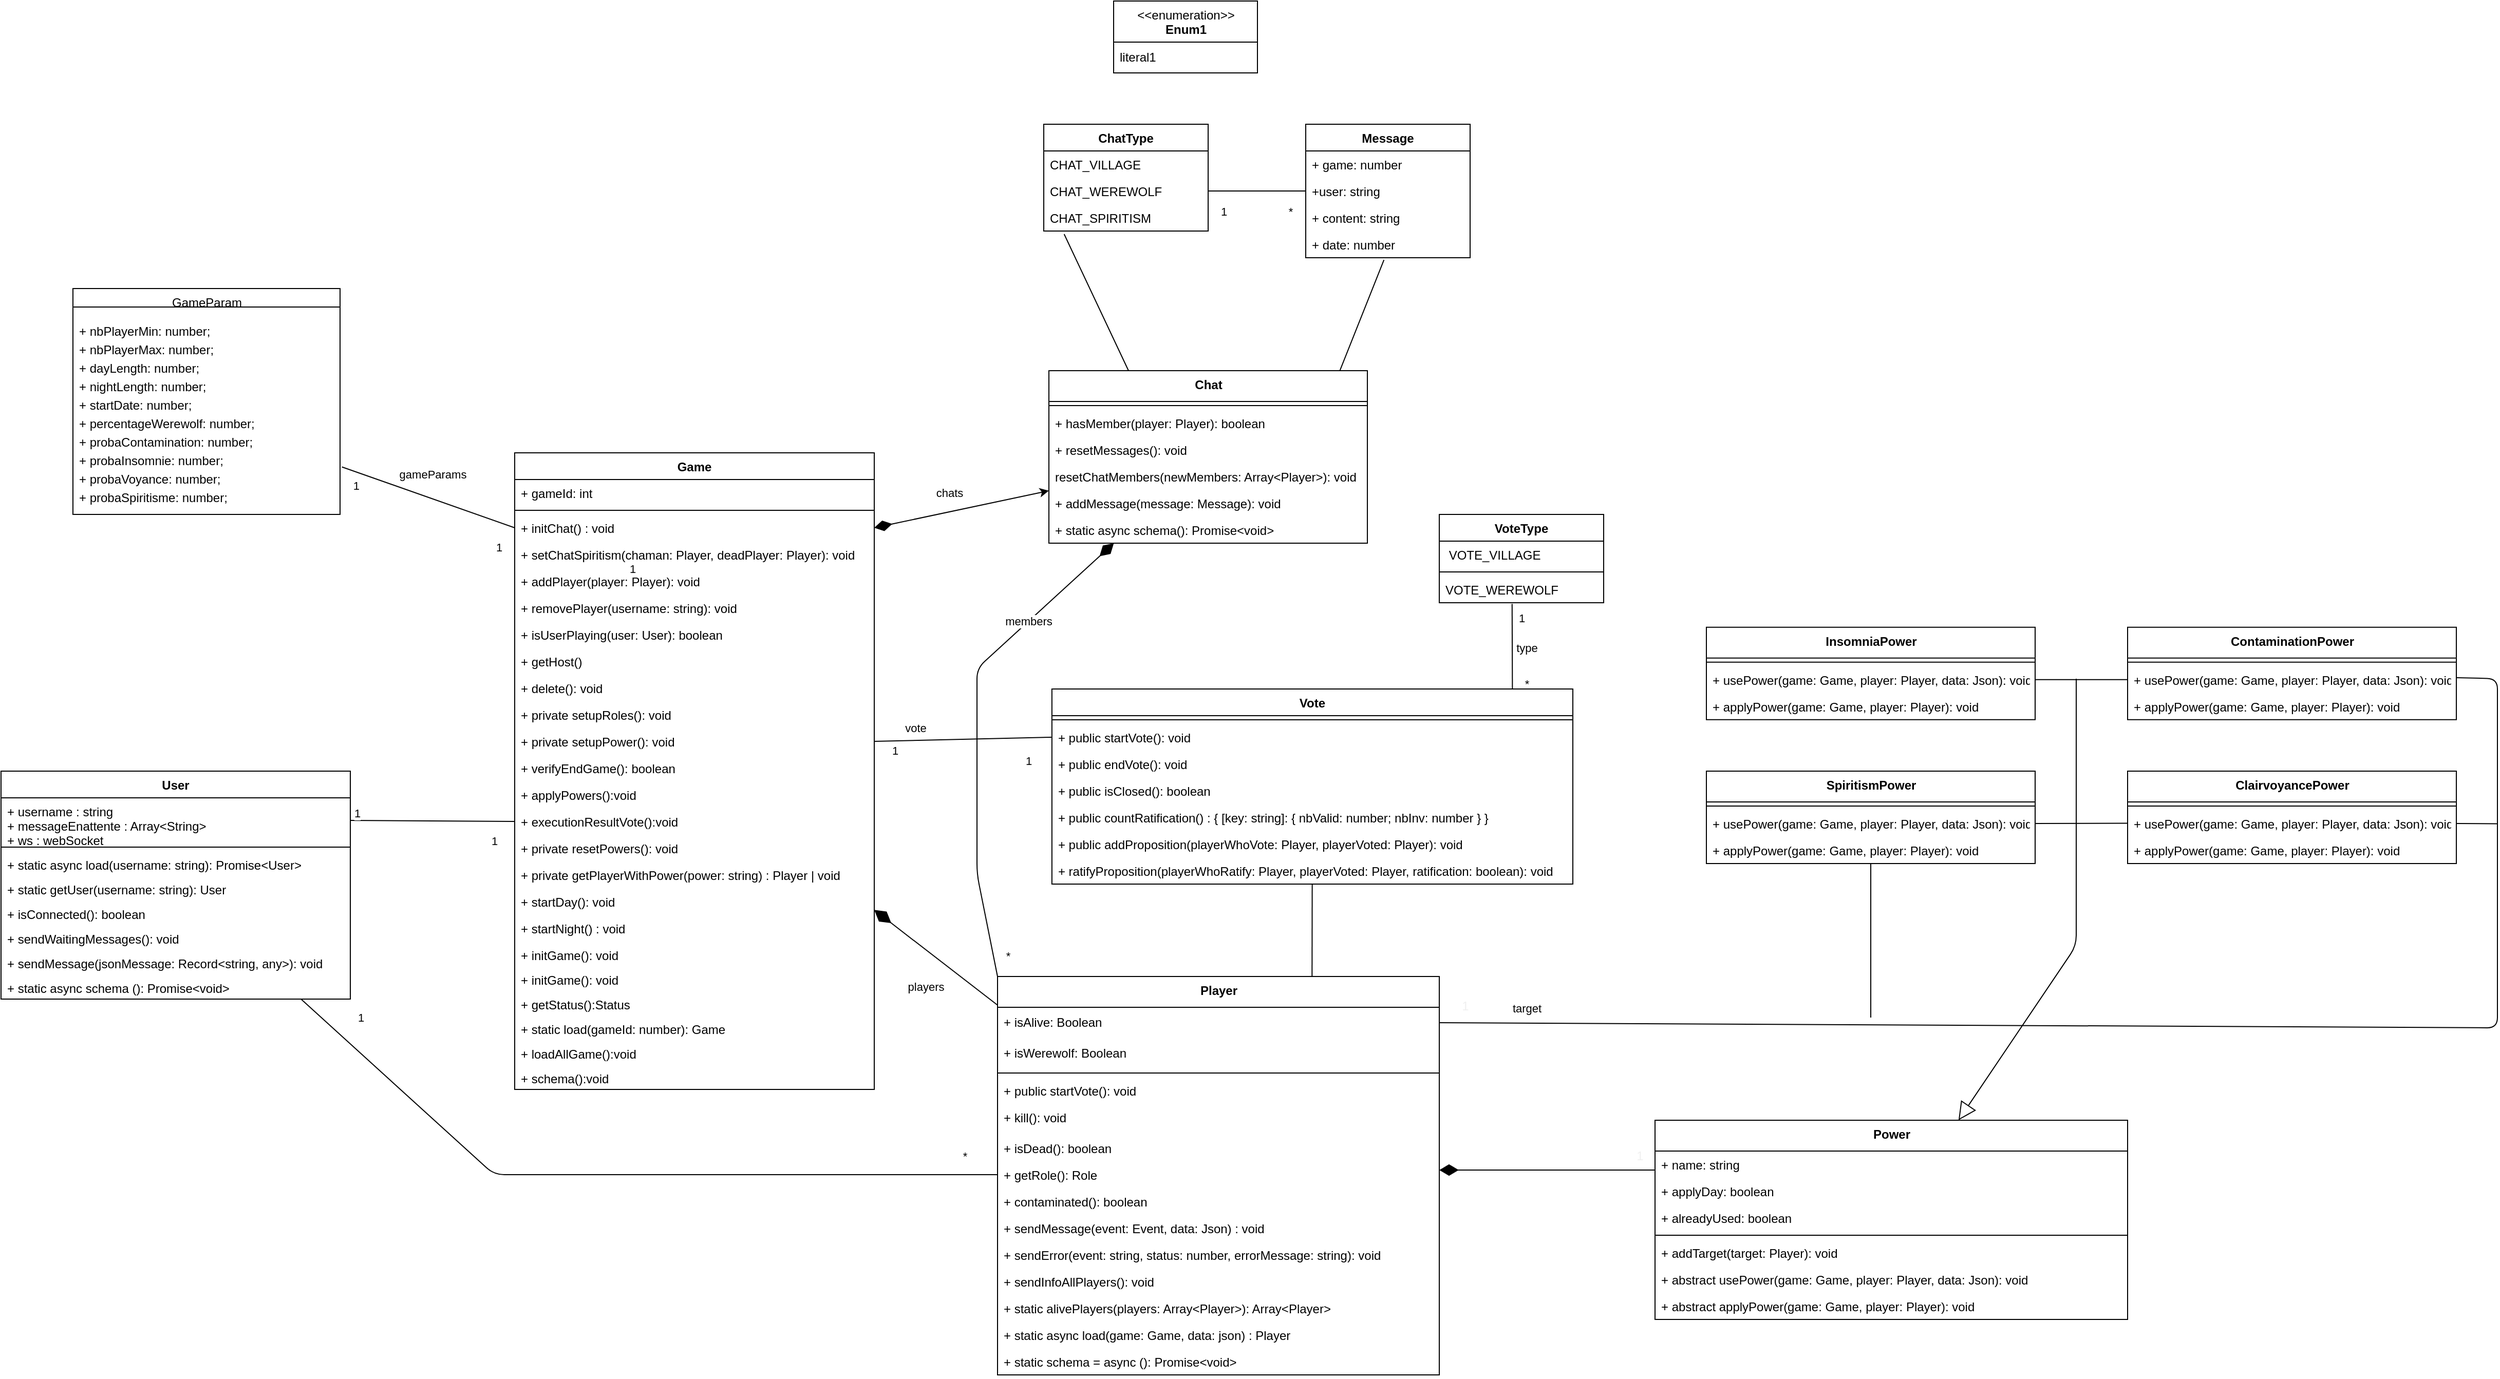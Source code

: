 <mxfile>
    <diagram id="72Uv0BMuDIGKp2RJv5wu" name="Page-1">
        <mxGraphModel dx="1906" dy="2828" grid="1" gridSize="10" guides="1" tooltips="1" connect="1" arrows="1" fold="1" page="1" pageScale="1" pageWidth="827" pageHeight="1169" math="0" shadow="0">
            <root>
                <mxCell id="0"/>
                <mxCell id="1" parent="0"/>
                <mxCell id="13" value="Game" style="swimlane;fontStyle=1;align=center;verticalAlign=top;childLayout=stackLayout;horizontal=1;startSize=26;horizontalStack=0;resizeParent=1;resizeParentMax=0;resizeLast=0;collapsible=1;marginBottom=0;" parent="1" vertex="1">
                    <mxGeometry x="-310" y="-930" width="350" height="620" as="geometry"/>
                </mxCell>
                <mxCell id="14" value="+ gameId: int" style="text;strokeColor=none;fillColor=none;align=left;verticalAlign=top;spacingLeft=4;spacingRight=4;overflow=hidden;rotatable=0;points=[[0,0.5],[1,0.5]];portConstraint=eastwest;" parent="13" vertex="1">
                    <mxGeometry y="26" width="350" height="26" as="geometry"/>
                </mxCell>
                <mxCell id="24" value="" style="line;strokeWidth=1;fillColor=none;align=left;verticalAlign=middle;spacingTop=-1;spacingLeft=3;spacingRight=3;rotatable=0;labelPosition=right;points=[];portConstraint=eastwest;strokeColor=inherit;" parent="13" vertex="1">
                    <mxGeometry y="52" width="350" height="8" as="geometry"/>
                </mxCell>
                <mxCell id="176" value="+ initChat() : void " style="text;strokeColor=none;fillColor=none;align=left;verticalAlign=top;spacingLeft=4;spacingRight=4;overflow=hidden;rotatable=0;points=[[0,0.5],[1,0.5]];portConstraint=eastwest;" parent="13" vertex="1">
                    <mxGeometry y="60" width="350" height="26" as="geometry"/>
                </mxCell>
                <mxCell id="179" value="+ setChatSpiritism(chaman: Player, deadPlayer: Player): void" style="text;strokeColor=none;fillColor=none;align=left;verticalAlign=top;spacingLeft=4;spacingRight=4;overflow=hidden;rotatable=0;points=[[0,0.5],[1,0.5]];portConstraint=eastwest;" parent="13" vertex="1">
                    <mxGeometry y="86" width="350" height="26" as="geometry"/>
                </mxCell>
                <mxCell id="188" value="+ addPlayer(player: Player): void" style="text;strokeColor=none;fillColor=none;align=left;verticalAlign=top;spacingLeft=4;spacingRight=4;overflow=hidden;rotatable=0;points=[[0,0.5],[1,0.5]];portConstraint=eastwest;" parent="13" vertex="1">
                    <mxGeometry y="112" width="350" height="26" as="geometry"/>
                </mxCell>
                <mxCell id="178" value="+ removePlayer(username: string): void" style="text;strokeColor=none;fillColor=none;align=left;verticalAlign=top;spacingLeft=4;spacingRight=4;overflow=hidden;rotatable=0;points=[[0,0.5],[1,0.5]];portConstraint=eastwest;" parent="13" vertex="1">
                    <mxGeometry y="138" width="350" height="26" as="geometry"/>
                </mxCell>
                <mxCell id="180" value="+ isUserPlaying(user: User): boolean" style="text;strokeColor=none;fillColor=none;align=left;verticalAlign=top;spacingLeft=4;spacingRight=4;overflow=hidden;rotatable=0;points=[[0,0.5],[1,0.5]];portConstraint=eastwest;" parent="13" vertex="1">
                    <mxGeometry y="164" width="350" height="26" as="geometry"/>
                </mxCell>
                <mxCell id="187" value="+ getHost()" style="text;strokeColor=none;fillColor=none;align=left;verticalAlign=top;spacingLeft=4;spacingRight=4;overflow=hidden;rotatable=0;points=[[0,0.5],[1,0.5]];portConstraint=eastwest;" parent="13" vertex="1">
                    <mxGeometry y="190" width="350" height="26" as="geometry"/>
                </mxCell>
                <mxCell id="185" value="+ delete(): void" style="text;strokeColor=none;fillColor=none;align=left;verticalAlign=top;spacingLeft=4;spacingRight=4;overflow=hidden;rotatable=0;points=[[0,0.5],[1,0.5]];portConstraint=eastwest;" parent="13" vertex="1">
                    <mxGeometry y="216" width="350" height="26" as="geometry"/>
                </mxCell>
                <mxCell id="189" value="+ private setupRoles(): void&#10;&#10;" style="text;strokeColor=none;fillColor=none;align=left;verticalAlign=top;spacingLeft=4;spacingRight=4;overflow=hidden;rotatable=0;points=[[0,0.5],[1,0.5]];portConstraint=eastwest;" parent="13" vertex="1">
                    <mxGeometry y="242" width="350" height="26" as="geometry"/>
                </mxCell>
                <mxCell id="191" value="+ private setupPower(): void " style="text;strokeColor=none;fillColor=none;align=left;verticalAlign=top;spacingLeft=4;spacingRight=4;overflow=hidden;rotatable=0;points=[[0,0.5],[1,0.5]];portConstraint=eastwest;" parent="13" vertex="1">
                    <mxGeometry y="268" width="350" height="26" as="geometry"/>
                </mxCell>
                <mxCell id="190" value="+ verifyEndGame(): boolean" style="text;strokeColor=none;fillColor=none;align=left;verticalAlign=top;spacingLeft=4;spacingRight=4;overflow=hidden;rotatable=0;points=[[0,0.5],[1,0.5]];portConstraint=eastwest;" parent="13" vertex="1">
                    <mxGeometry y="294" width="350" height="26" as="geometry"/>
                </mxCell>
                <mxCell id="193" value="+ applyPowers():void" style="text;strokeColor=none;fillColor=none;align=left;verticalAlign=top;spacingLeft=4;spacingRight=4;overflow=hidden;rotatable=0;points=[[0,0.5],[1,0.5]];portConstraint=eastwest;" parent="13" vertex="1">
                    <mxGeometry y="320" width="350" height="26" as="geometry"/>
                </mxCell>
                <mxCell id="192" value="+ executionResultVote():void" style="text;strokeColor=none;fillColor=none;align=left;verticalAlign=top;spacingLeft=4;spacingRight=4;overflow=hidden;rotatable=0;points=[[0,0.5],[1,0.5]];portConstraint=eastwest;" parent="13" vertex="1">
                    <mxGeometry y="346" width="350" height="26" as="geometry"/>
                </mxCell>
                <mxCell id="196" value="+ private resetPowers(): void" style="text;strokeColor=none;fillColor=none;align=left;verticalAlign=top;spacingLeft=4;spacingRight=4;overflow=hidden;rotatable=0;points=[[0,0.5],[1,0.5]];portConstraint=eastwest;" parent="13" vertex="1">
                    <mxGeometry y="372" width="350" height="26" as="geometry"/>
                </mxCell>
                <mxCell id="194" value="+ private getPlayerWithPower(power: string) : Player | void&#10;" style="text;strokeColor=none;fillColor=none;align=left;verticalAlign=top;spacingLeft=4;spacingRight=4;overflow=hidden;rotatable=0;points=[[0,0.5],[1,0.5]];portConstraint=eastwest;" parent="13" vertex="1">
                    <mxGeometry y="398" width="350" height="26" as="geometry"/>
                </mxCell>
                <mxCell id="195" value="+ startDay(): void" style="text;strokeColor=none;fillColor=none;align=left;verticalAlign=top;spacingLeft=4;spacingRight=4;overflow=hidden;rotatable=0;points=[[0,0.5],[1,0.5]];portConstraint=eastwest;" parent="13" vertex="1">
                    <mxGeometry y="424" width="350" height="26" as="geometry"/>
                </mxCell>
                <mxCell id="197" value="+ startNight() : void" style="text;strokeColor=none;fillColor=none;align=left;verticalAlign=top;spacingLeft=4;spacingRight=4;overflow=hidden;rotatable=0;points=[[0,0.5],[1,0.5]];portConstraint=eastwest;" parent="13" vertex="1">
                    <mxGeometry y="450" width="350" height="26" as="geometry"/>
                </mxCell>
                <mxCell id="198" value="+ initGame(): void" style="text;strokeColor=none;fillColor=none;align=left;verticalAlign=top;spacingLeft=4;spacingRight=4;overflow=hidden;rotatable=0;points=[[0,0.5],[1,0.5]];portConstraint=eastwest;" parent="13" vertex="1">
                    <mxGeometry y="476" width="350" height="24" as="geometry"/>
                </mxCell>
                <mxCell id="186" value="+ initGame(): void" style="text;strokeColor=none;fillColor=none;align=left;verticalAlign=top;spacingLeft=4;spacingRight=4;overflow=hidden;rotatable=0;points=[[0,0.5],[1,0.5]];portConstraint=eastwest;" parent="13" vertex="1">
                    <mxGeometry y="500" width="350" height="24" as="geometry"/>
                </mxCell>
                <mxCell id="199" value="+ getStatus():Status" style="text;strokeColor=none;fillColor=none;align=left;verticalAlign=top;spacingLeft=4;spacingRight=4;overflow=hidden;rotatable=0;points=[[0,0.5],[1,0.5]];portConstraint=eastwest;" parent="13" vertex="1">
                    <mxGeometry y="524" width="350" height="24" as="geometry"/>
                </mxCell>
                <mxCell id="201" value="+ static load(gameId: number): Game" style="text;strokeColor=none;fillColor=none;align=left;verticalAlign=top;spacingLeft=4;spacingRight=4;overflow=hidden;rotatable=0;points=[[0,0.5],[1,0.5]];portConstraint=eastwest;" parent="13" vertex="1">
                    <mxGeometry y="548" width="350" height="24" as="geometry"/>
                </mxCell>
                <mxCell id="202" value="+ loadAllGame():void" style="text;strokeColor=none;fillColor=none;align=left;verticalAlign=top;spacingLeft=4;spacingRight=4;overflow=hidden;rotatable=0;points=[[0,0.5],[1,0.5]];portConstraint=eastwest;" parent="13" vertex="1">
                    <mxGeometry y="572" width="350" height="24" as="geometry"/>
                </mxCell>
                <mxCell id="200" value="+ schema():void" style="text;strokeColor=none;fillColor=none;align=left;verticalAlign=top;spacingLeft=4;spacingRight=4;overflow=hidden;rotatable=0;points=[[0,0.5],[1,0.5]];portConstraint=eastwest;" parent="13" vertex="1">
                    <mxGeometry y="596" width="350" height="24" as="geometry"/>
                </mxCell>
                <mxCell id="118" value="GameParam" style="swimlane;fontStyle=0;align=center;verticalAlign=top;childLayout=stackLayout;horizontal=1;startSize=18;horizontalStack=0;resizeParent=1;resizeParentMax=0;resizeLast=0;collapsible=0;marginBottom=0;html=1;strokeColor=default;" parent="1" vertex="1">
                    <mxGeometry x="-740" y="-1090" width="260" height="220" as="geometry"/>
                </mxCell>
                <mxCell id="119" value="&lt;div style=&quot;line-height: 18px;&quot;&gt;&lt;p style=&quot;&quot;&gt;&lt;font style=&quot;&quot; color=&quot;#030303&quot;&gt;+ nbPlayerMin: number;&lt;br style=&quot;&quot;&gt;+ nbPlayerMax: number;&lt;br style=&quot;&quot;&gt;+ dayLength: number;&lt;br style=&quot;&quot;&gt;+ nightLength: number;&lt;br style=&quot;&quot;&gt;+ startDate: number;&lt;br style=&quot;&quot;&gt;+ percentageWerewolf: number;&lt;br style=&quot;&quot;&gt;+ probaContamination: number;&lt;br style=&quot;&quot;&gt;+ probaInsomnie: number;&lt;br style=&quot;&quot;&gt;+ probaVoyance: number;&lt;br style=&quot;&quot;&gt;+ probaSpiritisme: number;&lt;/font&gt;&lt;br&gt;&lt;/p&gt;&lt;/div&gt;" style="text;html=1;strokeColor=none;fillColor=none;align=left;verticalAlign=middle;spacingLeft=4;spacingRight=4;overflow=hidden;rotatable=0;points=[[0,0.5],[1,0.5]];portConstraint=eastwest;" parent="118" vertex="1">
                    <mxGeometry y="18" width="260" height="202" as="geometry"/>
                </mxCell>
                <mxCell id="127" value="" style="endArrow=none;html=1;entryX=1.007;entryY=0.771;entryDx=0;entryDy=0;entryPerimeter=0;exitX=0;exitY=0.5;exitDx=0;exitDy=0;endFill=0;" parent="1" source="176" target="119" edge="1">
                    <mxGeometry relative="1" as="geometry">
                        <mxPoint x="-390" y="-900" as="sourcePoint"/>
                        <mxPoint x="-300" y="-905" as="targetPoint"/>
                    </mxGeometry>
                </mxCell>
                <mxCell id="128" value="gameParams" style="edgeLabel;resizable=0;html=1;align=center;verticalAlign=middle;" parent="127" connectable="0" vertex="1">
                    <mxGeometry relative="1" as="geometry">
                        <mxPoint x="4" y="-23" as="offset"/>
                    </mxGeometry>
                </mxCell>
                <mxCell id="129" value="1" style="edgeLabel;resizable=0;html=1;align=left;verticalAlign=bottom;" parent="127" connectable="0" vertex="1">
                    <mxGeometry x="-1" relative="1" as="geometry">
                        <mxPoint x="-20" y="27" as="offset"/>
                    </mxGeometry>
                </mxCell>
                <mxCell id="130" value="&lt;font style=&quot;font-size: 11px;&quot;&gt;1&lt;/font&gt;" style="edgeLabel;resizable=0;html=1;align=right;verticalAlign=bottom;" parent="127" connectable="0" vertex="1">
                    <mxGeometry x="1" relative="1" as="geometry">
                        <mxPoint x="18" y="27" as="offset"/>
                    </mxGeometry>
                </mxCell>
                <mxCell id="139" value="User" style="swimlane;fontStyle=1;align=center;verticalAlign=top;childLayout=stackLayout;horizontal=1;startSize=26;horizontalStack=0;resizeParent=1;resizeParentMax=0;resizeLast=0;collapsible=1;marginBottom=0;" parent="1" vertex="1">
                    <mxGeometry x="-810" y="-620" width="340" height="222" as="geometry"/>
                </mxCell>
                <mxCell id="140" value="+ username : string&#10;+ messageEnattente : Array&lt;String&gt;&#10;+ ws : webSocket " style="text;strokeColor=none;fillColor=none;align=left;verticalAlign=top;spacingLeft=4;spacingRight=4;overflow=hidden;rotatable=0;points=[[0,0.5],[1,0.5]];portConstraint=eastwest;" parent="139" vertex="1">
                    <mxGeometry y="26" width="340" height="44" as="geometry"/>
                </mxCell>
                <mxCell id="141" value="" style="line;strokeWidth=1;fillColor=none;align=left;verticalAlign=middle;spacingTop=-1;spacingLeft=3;spacingRight=3;rotatable=0;labelPosition=right;points=[];portConstraint=eastwest;strokeColor=inherit;" parent="139" vertex="1">
                    <mxGeometry y="70" width="340" height="8" as="geometry"/>
                </mxCell>
                <mxCell id="394" value="+ static async load(username: string): Promise&lt;User&gt; &#10;" style="text;strokeColor=none;fillColor=none;align=left;verticalAlign=top;spacingLeft=4;spacingRight=4;overflow=hidden;rotatable=0;points=[[0,0.5],[1,0.5]];portConstraint=eastwest;" parent="139" vertex="1">
                    <mxGeometry y="78" width="340" height="24" as="geometry"/>
                </mxCell>
                <mxCell id="395" value="+ static getUser(username: string): User" style="text;strokeColor=none;fillColor=none;align=left;verticalAlign=top;spacingLeft=4;spacingRight=4;overflow=hidden;rotatable=0;points=[[0,0.5],[1,0.5]];portConstraint=eastwest;" parent="139" vertex="1">
                    <mxGeometry y="102" width="340" height="24" as="geometry"/>
                </mxCell>
                <mxCell id="392" value="+ isConnected(): boolean" style="text;strokeColor=none;fillColor=none;align=left;verticalAlign=top;spacingLeft=4;spacingRight=4;overflow=hidden;rotatable=0;points=[[0,0.5],[1,0.5]];portConstraint=eastwest;" parent="139" vertex="1">
                    <mxGeometry y="126" width="340" height="24" as="geometry"/>
                </mxCell>
                <mxCell id="398" value="+ sendWaitingMessages(): void" style="text;strokeColor=none;fillColor=none;align=left;verticalAlign=top;spacingLeft=4;spacingRight=4;overflow=hidden;rotatable=0;points=[[0,0.5],[1,0.5]];portConstraint=eastwest;" parent="139" vertex="1">
                    <mxGeometry y="150" width="340" height="24" as="geometry"/>
                </mxCell>
                <mxCell id="396" value="+ sendMessage(jsonMessage: Record&lt;string, any&gt;): void" style="text;strokeColor=none;fillColor=none;align=left;verticalAlign=top;spacingLeft=4;spacingRight=4;overflow=hidden;rotatable=0;points=[[0,0.5],[1,0.5]];portConstraint=eastwest;" parent="139" vertex="1">
                    <mxGeometry y="174" width="340" height="24" as="geometry"/>
                </mxCell>
                <mxCell id="399" value="+ static async schema (): Promise&lt;void&gt;" style="text;strokeColor=none;fillColor=none;align=left;verticalAlign=top;spacingLeft=4;spacingRight=4;overflow=hidden;rotatable=0;points=[[0,0.5],[1,0.5]];portConstraint=eastwest;" parent="139" vertex="1">
                    <mxGeometry y="198" width="340" height="24" as="geometry"/>
                </mxCell>
                <mxCell id="142" style="edgeStyle=none;html=1;exitX=1;exitY=0.5;exitDx=0;exitDy=0;entryX=0;entryY=0.5;entryDx=0;entryDy=0;fontFamily=Helvetica;fontSize=12;fontColor=#FFFFFF;endArrow=none;endFill=0;" parent="1" source="140" target="192" edge="1">
                    <mxGeometry relative="1" as="geometry"/>
                </mxCell>
                <mxCell id="144" value="host" style="edgeLabel;html=1;align=center;verticalAlign=middle;resizable=0;points=[];fontSize=12;fontFamily=Helvetica;fontColor=#FFFFFF;" parent="142" vertex="1" connectable="0">
                    <mxGeometry x="-0.101" y="3" relative="1" as="geometry">
                        <mxPoint x="-2" y="-13" as="offset"/>
                    </mxGeometry>
                </mxCell>
                <mxCell id="147" value="&lt;b&gt;Chat&lt;/b&gt;" style="swimlane;fontStyle=0;align=center;verticalAlign=top;childLayout=stackLayout;horizontal=1;startSize=30;horizontalStack=0;resizeParent=1;resizeParentMax=0;resizeLast=0;collapsible=0;marginBottom=0;html=1;" parent="1" vertex="1">
                    <mxGeometry x="210" y="-1010" width="310" height="168" as="geometry"/>
                </mxCell>
                <mxCell id="149" value="" style="line;strokeWidth=1;fillColor=none;align=left;verticalAlign=middle;spacingTop=-1;spacingLeft=3;spacingRight=3;rotatable=0;labelPosition=right;points=[];portConstraint=eastwest;" parent="147" vertex="1">
                    <mxGeometry y="30" width="310" height="8" as="geometry"/>
                </mxCell>
                <mxCell id="270" value="+ hasMember(player: Player): boolean" style="text;strokeColor=none;fillColor=none;align=left;verticalAlign=top;spacingLeft=4;spacingRight=4;overflow=hidden;rotatable=0;points=[[0,0.5],[1,0.5]];portConstraint=eastwest;" parent="147" vertex="1">
                    <mxGeometry y="38" width="310" height="26" as="geometry"/>
                </mxCell>
                <mxCell id="271" value="+ resetMessages(): void" style="text;strokeColor=none;fillColor=none;align=left;verticalAlign=top;spacingLeft=4;spacingRight=4;overflow=hidden;rotatable=0;points=[[0,0.5],[1,0.5]];portConstraint=eastwest;" parent="147" vertex="1">
                    <mxGeometry y="64" width="310" height="26" as="geometry"/>
                </mxCell>
                <mxCell id="274" value="resetChatMembers(newMembers: Array&lt;Player&gt;): void" style="text;strokeColor=none;fillColor=none;align=left;verticalAlign=top;spacingLeft=4;spacingRight=4;overflow=hidden;rotatable=0;points=[[0,0.5],[1,0.5]];portConstraint=eastwest;" parent="147" vertex="1">
                    <mxGeometry y="90" width="310" height="26" as="geometry"/>
                </mxCell>
                <mxCell id="273" value="+ addMessage(message: Message): void" style="text;strokeColor=none;fillColor=none;align=left;verticalAlign=top;spacingLeft=4;spacingRight=4;overflow=hidden;rotatable=0;points=[[0,0.5],[1,0.5]];portConstraint=eastwest;" parent="147" vertex="1">
                    <mxGeometry y="116" width="310" height="26" as="geometry"/>
                </mxCell>
                <mxCell id="272" value="+ static async schema(): Promise&lt;void&gt;" style="text;strokeColor=none;fillColor=none;align=left;verticalAlign=top;spacingLeft=4;spacingRight=4;overflow=hidden;rotatable=0;points=[[0,0.5],[1,0.5]];portConstraint=eastwest;" parent="147" vertex="1">
                    <mxGeometry y="142" width="310" height="26" as="geometry"/>
                </mxCell>
                <mxCell id="160" value="Vote" style="swimlane;fontStyle=1;align=center;verticalAlign=top;childLayout=stackLayout;horizontal=1;startSize=26;horizontalStack=0;resizeParent=1;resizeParentMax=0;resizeLast=0;collapsible=1;marginBottom=0;" parent="1" vertex="1">
                    <mxGeometry x="212.94" y="-700" width="507.06" height="190" as="geometry"/>
                </mxCell>
                <mxCell id="162" value="" style="line;strokeWidth=1;fillColor=none;align=left;verticalAlign=middle;spacingTop=-1;spacingLeft=3;spacingRight=3;rotatable=0;labelPosition=right;points=[];portConstraint=eastwest;strokeColor=inherit;" parent="160" vertex="1">
                    <mxGeometry y="26" width="507.06" height="8" as="geometry"/>
                </mxCell>
                <mxCell id="223" value="+ public startVote(): void" style="text;strokeColor=none;fillColor=none;align=left;verticalAlign=top;spacingLeft=4;spacingRight=4;overflow=hidden;rotatable=0;points=[[0,0.5],[1,0.5]];portConstraint=eastwest;" parent="160" vertex="1">
                    <mxGeometry y="34" width="507.06" height="26" as="geometry"/>
                </mxCell>
                <mxCell id="225" value="+ public endVote(): void" style="text;strokeColor=none;fillColor=none;align=left;verticalAlign=top;spacingLeft=4;spacingRight=4;overflow=hidden;rotatable=0;points=[[0,0.5],[1,0.5]];portConstraint=eastwest;" parent="160" vertex="1">
                    <mxGeometry y="60" width="507.06" height="26" as="geometry"/>
                </mxCell>
                <mxCell id="227" value="+ public isClosed(): boolean" style="text;strokeColor=none;fillColor=none;align=left;verticalAlign=top;spacingLeft=4;spacingRight=4;overflow=hidden;rotatable=0;points=[[0,0.5],[1,0.5]];portConstraint=eastwest;" parent="160" vertex="1">
                    <mxGeometry y="86" width="507.06" height="26" as="geometry"/>
                </mxCell>
                <mxCell id="226" value="+ public countRatification() : { [key: string]: { nbValid: number; nbInv: number } }" style="text;strokeColor=none;fillColor=none;align=left;verticalAlign=top;spacingLeft=4;spacingRight=4;overflow=hidden;rotatable=0;points=[[0,0.5],[1,0.5]];portConstraint=eastwest;" parent="160" vertex="1">
                    <mxGeometry y="112" width="507.06" height="26" as="geometry"/>
                </mxCell>
                <mxCell id="236" value="+ public addProposition(playerWhoVote: Player, playerVoted: Player): void&#10;" style="text;strokeColor=none;fillColor=none;align=left;verticalAlign=top;spacingLeft=4;spacingRight=4;overflow=hidden;rotatable=0;points=[[0,0.5],[1,0.5]];portConstraint=eastwest;" parent="160" vertex="1">
                    <mxGeometry y="138" width="507.06" height="26" as="geometry"/>
                </mxCell>
                <mxCell id="224" value="+ ratifyProposition(playerWhoRatify: Player, playerVoted: Player, ratification: boolean): void" style="text;strokeColor=none;fillColor=none;align=left;verticalAlign=top;spacingLeft=4;spacingRight=4;overflow=hidden;rotatable=0;points=[[0,0.5],[1,0.5]];portConstraint=eastwest;" parent="160" vertex="1">
                    <mxGeometry y="164" width="507.06" height="26" as="geometry"/>
                </mxCell>
                <mxCell id="214" style="edgeStyle=none;html=1;fontFamily=Helvetica;fontSize=12;fontColor=#FFFFFF;endArrow=none;endFill=0;exitX=0.712;exitY=-0.001;exitDx=0;exitDy=0;exitPerimeter=0;" parent="1" source="165" target="160" edge="1">
                    <mxGeometry relative="1" as="geometry">
                        <mxPoint x="430" y="-430" as="sourcePoint"/>
                    </mxGeometry>
                </mxCell>
                <mxCell id="215" value="participants" style="edgeLabel;html=1;align=center;verticalAlign=middle;resizable=0;points=[];fontSize=12;fontFamily=Helvetica;fontColor=#FFFFFF;" parent="214" vertex="1" connectable="0">
                    <mxGeometry x="0.115" y="-1" relative="1" as="geometry">
                        <mxPoint x="-37" y="3" as="offset"/>
                    </mxGeometry>
                </mxCell>
                <mxCell id="268" style="edgeStyle=none;html=1;exitX=0;exitY=0;exitDx=0;exitDy=0;fontFamily=Helvetica;fontSize=12;fontColor=#FFFFFF;endArrow=diamondThin;endFill=1;startArrow=none;startFill=0;startSize=8;strokeWidth=1;endSize=16;" parent="1" source="165" target="147" edge="1">
                    <mxGeometry relative="1" as="geometry">
                        <mxPoint x="207.47" y="-956.182" as="targetPoint"/>
                        <Array as="points">
                            <mxPoint x="140" y="-520"/>
                            <mxPoint x="140" y="-720"/>
                        </Array>
                    </mxGeometry>
                </mxCell>
                <mxCell id="413" value="members" style="edgeLabel;html=1;align=center;verticalAlign=middle;resizable=0;points=[];fontSize=11;" parent="268" vertex="1" connectable="0">
                    <mxGeometry x="0.595" y="1" relative="1" as="geometry">
                        <mxPoint x="-11" y="11" as="offset"/>
                    </mxGeometry>
                </mxCell>
                <mxCell id="165" value="&lt;b&gt;Player&lt;br&gt;&lt;/b&gt;" style="swimlane;fontStyle=0;align=center;verticalAlign=top;childLayout=stackLayout;horizontal=1;startSize=30;horizontalStack=0;resizeParent=1;resizeParentMax=0;resizeLast=0;collapsible=0;marginBottom=0;html=1;strokeColor=default;" parent="1" vertex="1">
                    <mxGeometry x="160" y="-420" width="430" height="388" as="geometry"/>
                </mxCell>
                <mxCell id="166" value="+ isAlive: Boolean" style="text;html=1;strokeColor=none;fillColor=none;align=left;verticalAlign=middle;spacingLeft=4;spacingRight=4;overflow=hidden;rotatable=0;points=[[0,0.5],[1,0.5]];portConstraint=eastwest;" parent="165" vertex="1">
                    <mxGeometry y="30" width="430" height="30" as="geometry"/>
                </mxCell>
                <mxCell id="281" value="+ isWerewolf&lt;span style=&quot;background-color: initial;&quot;&gt;: Boolean&lt;/span&gt;" style="text;html=1;strokeColor=none;fillColor=none;align=left;verticalAlign=middle;spacingLeft=4;spacingRight=4;overflow=hidden;rotatable=0;points=[[0,0.5],[1,0.5]];portConstraint=eastwest;" parent="165" vertex="1">
                    <mxGeometry y="60" width="430" height="30" as="geometry"/>
                </mxCell>
                <mxCell id="167" value="" style="line;strokeWidth=1;fillColor=none;align=left;verticalAlign=middle;spacingTop=-1;spacingLeft=3;spacingRight=3;rotatable=0;labelPosition=right;points=[];portConstraint=eastwest;strokeColor=default;" parent="165" vertex="1">
                    <mxGeometry y="90" width="430" height="8" as="geometry"/>
                </mxCell>
                <mxCell id="316" value="+ public startVote(): void" style="text;strokeColor=none;fillColor=none;align=left;verticalAlign=top;spacingLeft=4;spacingRight=4;overflow=hidden;rotatable=0;points=[[0,0.5],[1,0.5]];portConstraint=eastwest;" parent="165" vertex="1">
                    <mxGeometry y="98" width="430" height="26" as="geometry"/>
                </mxCell>
                <mxCell id="315" value="+ kill(): void" style="text;html=1;strokeColor=none;fillColor=none;align=left;verticalAlign=top;spacingLeft=4;spacingRight=4;overflow=hidden;rotatable=0;points=[[0,0.5],[1,0.5]];portConstraint=eastwest;" parent="165" vertex="1">
                    <mxGeometry y="124" width="430" height="30" as="geometry"/>
                </mxCell>
                <mxCell id="319" value="+ isDead(): boolean" style="text;strokeColor=none;fillColor=none;align=left;verticalAlign=top;spacingLeft=4;spacingRight=4;overflow=hidden;rotatable=0;points=[[0,0.5],[1,0.5]];portConstraint=eastwest;" parent="165" vertex="1">
                    <mxGeometry y="154" width="430" height="26" as="geometry"/>
                </mxCell>
                <mxCell id="322" value="+ getRole(): Role" style="text;strokeColor=none;fillColor=none;align=left;verticalAlign=top;spacingLeft=4;spacingRight=4;overflow=hidden;rotatable=0;points=[[0,0.5],[1,0.5]];portConstraint=eastwest;" parent="165" vertex="1">
                    <mxGeometry y="180" width="430" height="26" as="geometry"/>
                </mxCell>
                <mxCell id="325" value="+ contaminated(): boolean" style="text;strokeColor=none;fillColor=none;align=left;verticalAlign=top;spacingLeft=4;spacingRight=4;overflow=hidden;rotatable=0;points=[[0,0.5],[1,0.5]];portConstraint=eastwest;" parent="165" vertex="1">
                    <mxGeometry y="206" width="430" height="26" as="geometry"/>
                </mxCell>
                <mxCell id="327" value="+ sendMessage(event: Event, data: Json) : void" style="text;strokeColor=none;fillColor=none;align=left;verticalAlign=top;spacingLeft=4;spacingRight=4;overflow=hidden;rotatable=0;points=[[0,0.5],[1,0.5]];portConstraint=eastwest;" parent="165" vertex="1">
                    <mxGeometry y="232" width="430" height="26" as="geometry"/>
                </mxCell>
                <mxCell id="326" value="+ sendError(event: string, status: number, errorMessage: string): void" style="text;strokeColor=none;fillColor=none;align=left;verticalAlign=top;spacingLeft=4;spacingRight=4;overflow=hidden;rotatable=0;points=[[0,0.5],[1,0.5]];portConstraint=eastwest;" parent="165" vertex="1">
                    <mxGeometry y="258" width="430" height="26" as="geometry"/>
                </mxCell>
                <mxCell id="324" value="+ sendInfoAllPlayers(): void" style="text;strokeColor=none;fillColor=none;align=left;verticalAlign=top;spacingLeft=4;spacingRight=4;overflow=hidden;rotatable=0;points=[[0,0.5],[1,0.5]];portConstraint=eastwest;" parent="165" vertex="1">
                    <mxGeometry y="284" width="430" height="26" as="geometry"/>
                </mxCell>
                <mxCell id="318" value="+ static alivePlayers(players: Array&lt;Player&gt;): Array&lt;Player&gt;" style="text;strokeColor=none;fillColor=none;align=left;verticalAlign=top;spacingLeft=4;spacingRight=4;overflow=hidden;rotatable=0;points=[[0,0.5],[1,0.5]];portConstraint=eastwest;" parent="165" vertex="1">
                    <mxGeometry y="310" width="430" height="26" as="geometry"/>
                </mxCell>
                <mxCell id="317" value="+ static async load(game: Game, data: json) : Player" style="text;strokeColor=none;fillColor=none;align=left;verticalAlign=top;spacingLeft=4;spacingRight=4;overflow=hidden;rotatable=0;points=[[0,0.5],[1,0.5]];portConstraint=eastwest;" parent="165" vertex="1">
                    <mxGeometry y="336" width="430" height="26" as="geometry"/>
                </mxCell>
                <mxCell id="323" value="+ static schema = async (): Promise&lt;void&gt;" style="text;strokeColor=none;fillColor=none;align=left;verticalAlign=top;spacingLeft=4;spacingRight=4;overflow=hidden;rotatable=0;points=[[0,0.5],[1,0.5]];portConstraint=eastwest;" parent="165" vertex="1">
                    <mxGeometry y="362" width="430" height="26" as="geometry"/>
                </mxCell>
                <mxCell id="169" value="players" style="rounded=0;elbow=vertical;html=1;startArrow=diamondThin;startFill=1;endArrow=none;endFill=0;startSize=18;endSize=6;" parent="1" source="13" target="165" edge="1">
                    <mxGeometry x="0.125" y="-29" relative="1" as="geometry">
                        <mxPoint x="-94.999" y="-718.25" as="targetPoint"/>
                        <mxPoint x="70" y="-470" as="sourcePoint"/>
                        <mxPoint as="offset"/>
                    </mxGeometry>
                </mxCell>
                <mxCell id="170" value="1" style="edgeLabel;resizable=0;html=1;align=left;verticalAlign=bottom;" parent="1" connectable="0" vertex="1">
                    <mxGeometry x="-150.09" y="-812.57" as="geometry">
                        <mxPoint x="-50" y="4" as="offset"/>
                    </mxGeometry>
                </mxCell>
                <mxCell id="420" style="edgeStyle=none;html=1;exitX=0.443;exitY=1.042;exitDx=0;exitDy=0;entryX=0.884;entryY=-0.001;entryDx=0;entryDy=0;entryPerimeter=0;fontSize=11;startArrow=none;startFill=0;endArrow=none;endFill=0;startSize=15;exitPerimeter=0;" parent="1" source="210" target="160" edge="1">
                    <mxGeometry relative="1" as="geometry"/>
                </mxCell>
                <mxCell id="421" value="type" style="edgeLabel;html=1;align=center;verticalAlign=middle;resizable=0;points=[];fontSize=11;" parent="420" vertex="1" connectable="0">
                    <mxGeometry x="-0.298" y="2" relative="1" as="geometry">
                        <mxPoint x="12" y="14" as="offset"/>
                    </mxGeometry>
                </mxCell>
                <mxCell id="207" value="VoteType" style="swimlane;fontStyle=1;align=center;verticalAlign=top;childLayout=stackLayout;horizontal=1;startSize=26;horizontalStack=0;resizeParent=1;resizeParentMax=0;resizeLast=0;collapsible=1;marginBottom=0;" parent="1" vertex="1">
                    <mxGeometry x="590" y="-870.0" width="160" height="86" as="geometry"/>
                </mxCell>
                <mxCell id="208" value=" VOTE_VILLAGE" style="text;strokeColor=none;fillColor=none;align=left;verticalAlign=top;spacingLeft=4;spacingRight=4;overflow=hidden;rotatable=0;points=[[0,0.5],[1,0.5]];portConstraint=eastwest;" parent="207" vertex="1">
                    <mxGeometry y="26" width="160" height="26" as="geometry"/>
                </mxCell>
                <mxCell id="209" value="" style="line;strokeWidth=1;fillColor=none;align=left;verticalAlign=middle;spacingTop=-1;spacingLeft=3;spacingRight=3;rotatable=0;labelPosition=right;points=[];portConstraint=eastwest;strokeColor=inherit;" parent="207" vertex="1">
                    <mxGeometry y="52" width="160" height="8" as="geometry"/>
                </mxCell>
                <mxCell id="210" value="VOTE_WEREWOLF" style="text;strokeColor=none;fillColor=none;align=left;verticalAlign=top;spacingLeft=4;spacingRight=4;overflow=hidden;rotatable=0;points=[[0,0.5],[1,0.5]];portConstraint=eastwest;" parent="207" vertex="1">
                    <mxGeometry y="60" width="160" height="26" as="geometry"/>
                </mxCell>
                <mxCell id="219" value="0..*" style="text;html=1;align=center;verticalAlign=middle;resizable=0;points=[];autosize=1;strokeColor=none;fillColor=none;fontSize=12;fontFamily=Helvetica;fontColor=#FFFFFF;" parent="1" vertex="1">
                    <mxGeometry x="460" y="-510" width="40" height="30" as="geometry"/>
                </mxCell>
                <mxCell id="220" value="1..*" style="text;html=1;align=center;verticalAlign=middle;resizable=0;points=[];autosize=1;strokeColor=none;fillColor=none;fontSize=12;fontFamily=Helvetica;fontColor=#FFFFFF;" parent="1" vertex="1">
                    <mxGeometry x="460" y="-450" width="40" height="30" as="geometry"/>
                </mxCell>
                <mxCell id="237" value="ChatType" style="swimlane;fontStyle=1;align=center;verticalAlign=top;childLayout=stackLayout;horizontal=1;startSize=26;horizontalStack=0;resizeParent=1;resizeParentMax=0;resizeLast=0;collapsible=1;marginBottom=0;" parent="1" vertex="1">
                    <mxGeometry x="205" y="-1250" width="160" height="104" as="geometry"/>
                </mxCell>
                <mxCell id="242" value="CHAT_VILLAGE" style="text;strokeColor=none;fillColor=none;align=left;verticalAlign=top;spacingLeft=4;spacingRight=4;overflow=hidden;rotatable=0;points=[[0,0.5],[1,0.5]];portConstraint=eastwest;" parent="237" vertex="1">
                    <mxGeometry y="26" width="160" height="26" as="geometry"/>
                </mxCell>
                <mxCell id="245" value="CHAT_WEREWOLF" style="text;strokeColor=none;fillColor=none;align=left;verticalAlign=top;spacingLeft=4;spacingRight=4;overflow=hidden;rotatable=0;points=[[0,0.5],[1,0.5]];portConstraint=eastwest;" parent="237" vertex="1">
                    <mxGeometry y="52" width="160" height="26" as="geometry"/>
                </mxCell>
                <mxCell id="244" value="CHAT_SPIRITISM" style="text;strokeColor=none;fillColor=none;align=left;verticalAlign=top;spacingLeft=4;spacingRight=4;overflow=hidden;rotatable=0;points=[[0,0.5],[1,0.5]];portConstraint=eastwest;" parent="237" vertex="1">
                    <mxGeometry y="78" width="160" height="26" as="geometry"/>
                </mxCell>
                <mxCell id="246" value="Message" style="swimlane;fontStyle=1;align=center;verticalAlign=top;childLayout=stackLayout;horizontal=1;startSize=26;horizontalStack=0;resizeParent=1;resizeParentMax=0;resizeLast=0;collapsible=1;marginBottom=0;" parent="1" vertex="1">
                    <mxGeometry x="460" y="-1250" width="160" height="130" as="geometry"/>
                </mxCell>
                <mxCell id="247" value="+ game: number" style="text;strokeColor=none;fillColor=none;align=left;verticalAlign=top;spacingLeft=4;spacingRight=4;overflow=hidden;rotatable=0;points=[[0,0.5],[1,0.5]];portConstraint=eastwest;" parent="246" vertex="1">
                    <mxGeometry y="26" width="160" height="26" as="geometry"/>
                </mxCell>
                <mxCell id="248" value="+user: string" style="text;strokeColor=none;fillColor=none;align=left;verticalAlign=top;spacingLeft=4;spacingRight=4;overflow=hidden;rotatable=0;points=[[0,0.5],[1,0.5]];portConstraint=eastwest;" parent="246" vertex="1">
                    <mxGeometry y="52" width="160" height="26" as="geometry"/>
                </mxCell>
                <mxCell id="251" value="+ content: string" style="text;strokeColor=none;fillColor=none;align=left;verticalAlign=top;spacingLeft=4;spacingRight=4;overflow=hidden;rotatable=0;points=[[0,0.5],[1,0.5]];portConstraint=eastwest;" parent="246" vertex="1">
                    <mxGeometry y="78" width="160" height="26" as="geometry"/>
                </mxCell>
                <mxCell id="249" value="+ date: number" style="text;strokeColor=none;fillColor=none;align=left;verticalAlign=top;spacingLeft=4;spacingRight=4;overflow=hidden;rotatable=0;points=[[0,0.5],[1,0.5]];portConstraint=eastwest;" parent="246" vertex="1">
                    <mxGeometry y="104" width="160" height="26" as="geometry"/>
                </mxCell>
                <mxCell id="252" style="edgeStyle=none;html=1;exitX=1;exitY=0.5;exitDx=0;exitDy=0;entryX=0;entryY=0.5;entryDx=0;entryDy=0;fontFamily=Helvetica;fontSize=12;fontColor=#FFFFFF;endArrow=none;endFill=0;" parent="1" source="245" target="248" edge="1">
                    <mxGeometry relative="1" as="geometry"/>
                </mxCell>
                <mxCell id="254" value="type" style="edgeLabel;html=1;align=center;verticalAlign=middle;resizable=0;points=[];fontSize=12;fontFamily=Helvetica;fontColor=#FFFFFF;" parent="252" vertex="1" connectable="0">
                    <mxGeometry x="-0.222" y="4" relative="1" as="geometry">
                        <mxPoint x="12" y="-9" as="offset"/>
                    </mxGeometry>
                </mxCell>
                <mxCell id="255" style="edgeStyle=none;html=1;entryX=0.25;entryY=0;entryDx=0;entryDy=0;fontFamily=Helvetica;fontSize=12;fontColor=#FFFFFF;endArrow=none;endFill=0;exitX=0.124;exitY=1.115;exitDx=0;exitDy=0;exitPerimeter=0;" parent="1" source="244" target="147" edge="1">
                    <mxGeometry relative="1" as="geometry">
                        <mxPoint x="190" y="-1070" as="sourcePoint"/>
                    </mxGeometry>
                </mxCell>
                <mxCell id="256" value="type" style="edgeLabel;html=1;align=center;verticalAlign=middle;resizable=0;points=[];fontSize=12;fontFamily=Helvetica;fontColor=#FFFFFF;" parent="255" vertex="1" connectable="0">
                    <mxGeometry x="-0.106" y="7" relative="1" as="geometry">
                        <mxPoint x="21" y="1" as="offset"/>
                    </mxGeometry>
                </mxCell>
                <mxCell id="260" style="edgeStyle=none;html=1;entryX=0.476;entryY=1.08;entryDx=0;entryDy=0;fontFamily=Helvetica;fontSize=12;fontColor=#FFFFFF;entryPerimeter=0;exitX=0.914;exitY=-0.002;exitDx=0;exitDy=0;endArrow=none;endFill=0;exitPerimeter=0;" parent="1" source="147" target="249" edge="1">
                    <mxGeometry relative="1" as="geometry">
                        <mxPoint x="610" y="-950" as="sourcePoint"/>
                        <Array as="points"/>
                    </mxGeometry>
                </mxCell>
                <mxCell id="261" value="messages" style="edgeLabel;html=1;align=center;verticalAlign=middle;resizable=0;points=[];fontSize=12;fontFamily=Helvetica;fontColor=#FFFFFF;" parent="260" vertex="1" connectable="0">
                    <mxGeometry x="-0.071" y="5" relative="1" as="geometry">
                        <mxPoint x="47" y="3" as="offset"/>
                    </mxGeometry>
                </mxCell>
                <mxCell id="277" value="user" style="edgeStyle=none;html=1;exitX=0;exitY=0.5;exitDx=0;exitDy=0;fontFamily=Helvetica;fontSize=12;fontColor=#FFFFFF;endArrow=none;endFill=0;" parent="1" source="322" target="139" edge="1">
                    <mxGeometry x="0.319" y="22" relative="1" as="geometry">
                        <mxPoint x="160" y="-321" as="sourcePoint"/>
                        <Array as="points">
                            <mxPoint x="-330" y="-227"/>
                        </Array>
                        <mxPoint as="offset"/>
                        <mxPoint x="-460" y="-330" as="targetPoint"/>
                    </mxGeometry>
                </mxCell>
                <mxCell id="282" value="&lt;b&gt;Power&lt;br&gt;&lt;/b&gt;" style="swimlane;fontStyle=0;align=center;verticalAlign=top;childLayout=stackLayout;horizontal=1;startSize=30;horizontalStack=0;resizeParent=1;resizeParentMax=0;resizeLast=0;collapsible=0;marginBottom=0;html=1;strokeColor=default;" parent="1" vertex="1">
                    <mxGeometry x="800" y="-280" width="460" height="194" as="geometry"/>
                </mxCell>
                <mxCell id="331" value="+ name: string" style="text;strokeColor=none;fillColor=none;align=left;verticalAlign=top;spacingLeft=4;spacingRight=4;overflow=hidden;rotatable=0;points=[[0,0.5],[1,0.5]];portConstraint=eastwest;" parent="282" vertex="1">
                    <mxGeometry y="30" width="460" height="26" as="geometry"/>
                </mxCell>
                <mxCell id="334" value="+ applyDay: boolean" style="text;strokeColor=none;fillColor=none;align=left;verticalAlign=top;spacingLeft=4;spacingRight=4;overflow=hidden;rotatable=0;points=[[0,0.5],[1,0.5]];portConstraint=eastwest;" parent="282" vertex="1">
                    <mxGeometry y="56" width="460" height="26" as="geometry"/>
                </mxCell>
                <mxCell id="335" value="+ alreadyUsed: boolean" style="text;strokeColor=none;fillColor=none;align=left;verticalAlign=top;spacingLeft=4;spacingRight=4;overflow=hidden;rotatable=0;points=[[0,0.5],[1,0.5]];portConstraint=eastwest;" parent="282" vertex="1">
                    <mxGeometry y="82" width="460" height="26" as="geometry"/>
                </mxCell>
                <mxCell id="285" value="" style="line;strokeWidth=1;fillColor=none;align=left;verticalAlign=middle;spacingTop=-1;spacingLeft=3;spacingRight=3;rotatable=0;labelPosition=right;points=[];portConstraint=eastwest;strokeColor=default;" parent="282" vertex="1">
                    <mxGeometry y="108" width="460" height="8" as="geometry"/>
                </mxCell>
                <mxCell id="348" value="+ addTarget(target: Player): void" style="text;strokeColor=none;fillColor=none;align=left;verticalAlign=top;spacingLeft=4;spacingRight=4;overflow=hidden;rotatable=0;points=[[0,0.5],[1,0.5]];portConstraint=eastwest;" parent="282" vertex="1">
                    <mxGeometry y="116" width="460" height="26" as="geometry"/>
                </mxCell>
                <mxCell id="349" value="+ abstract usePower(game: Game, player: Player, data: Json): void" style="text;strokeColor=none;fillColor=none;align=left;verticalAlign=top;spacingLeft=4;spacingRight=4;overflow=hidden;rotatable=0;points=[[0,0.5],[1,0.5]];portConstraint=eastwest;" parent="282" vertex="1">
                    <mxGeometry y="142" width="460" height="26" as="geometry"/>
                </mxCell>
                <mxCell id="330" value="+ abstract applyPower(game: Game, player: Player): void" style="text;strokeColor=none;fillColor=none;align=left;verticalAlign=top;spacingLeft=4;spacingRight=4;overflow=hidden;rotatable=0;points=[[0,0.5],[1,0.5]];portConstraint=eastwest;" parent="282" vertex="1">
                    <mxGeometry y="168" width="460" height="26" as="geometry"/>
                </mxCell>
                <mxCell id="289" value="power" style="edgeStyle=none;html=1;exitX=1;exitY=0.327;exitDx=0;exitDy=0;entryX=0;entryY=0.25;entryDx=0;entryDy=0;fontFamily=Helvetica;fontSize=12;fontColor=#FFFFFF;endArrow=none;endFill=0;exitPerimeter=0;startArrow=diamondThin;startFill=1;startSize=16;" parent="1" source="322" target="282" edge="1">
                    <mxGeometry x="-0.143" y="19" relative="1" as="geometry">
                        <Array as="points"/>
                        <mxPoint as="offset"/>
                    </mxGeometry>
                </mxCell>
                <mxCell id="300" value="1" style="text;html=1;align=center;verticalAlign=middle;resizable=0;points=[];autosize=1;strokeColor=none;fillColor=none;fontSize=12;fontFamily=Helvetica;fontColor=#FFFFFF;" parent="1" vertex="1">
                    <mxGeometry x="226.07" y="-1150" width="30" height="30" as="geometry"/>
                </mxCell>
                <mxCell id="301" value="*" style="text;html=1;align=center;verticalAlign=middle;resizable=0;points=[];autosize=1;strokeColor=none;fillColor=none;fontSize=12;fontFamily=Helvetica;fontColor=#FFFFFF;" parent="1" vertex="1">
                    <mxGeometry x="285" y="-1040" width="30" height="30" as="geometry"/>
                </mxCell>
                <mxCell id="308" value="*" style="text;html=1;align=center;verticalAlign=middle;resizable=0;points=[];autosize=1;strokeColor=none;fillColor=none;fontSize=12;fontFamily=Helvetica;fontColor=#FFFFFF;" parent="1" vertex="1">
                    <mxGeometry x="541.07" y="-1120" width="30" height="30" as="geometry"/>
                </mxCell>
                <mxCell id="309" value="1" style="text;html=1;align=center;verticalAlign=middle;resizable=0;points=[];autosize=1;strokeColor=none;fillColor=none;fontSize=12;fontFamily=Helvetica;fontColor=#FFFFFF;" parent="1" vertex="1">
                    <mxGeometry x="470" y="-1042.05" width="30" height="30" as="geometry"/>
                </mxCell>
                <mxCell id="312" value="1..*" style="text;html=1;align=center;verticalAlign=middle;resizable=0;points=[];autosize=1;strokeColor=none;fillColor=none;fontSize=12;fontFamily=Helvetica;fontColor=#FFFFFF;" parent="1" vertex="1">
                    <mxGeometry x="120" y="-400" width="40" height="30" as="geometry"/>
                </mxCell>
                <mxCell id="350" value="&lt;b&gt;SpiritismPower&lt;br&gt;&lt;/b&gt;" style="swimlane;fontStyle=0;align=center;verticalAlign=top;childLayout=stackLayout;horizontal=1;startSize=30;horizontalStack=0;resizeParent=1;resizeParentMax=0;resizeLast=0;collapsible=0;marginBottom=0;html=1;strokeColor=default;" parent="1" vertex="1">
                    <mxGeometry x="850" y="-620" width="320" height="90" as="geometry"/>
                </mxCell>
                <mxCell id="354" value="" style="line;strokeWidth=1;fillColor=none;align=left;verticalAlign=middle;spacingTop=-1;spacingLeft=3;spacingRight=3;rotatable=0;labelPosition=right;points=[];portConstraint=eastwest;strokeColor=default;" parent="350" vertex="1">
                    <mxGeometry y="30" width="320" height="8" as="geometry"/>
                </mxCell>
                <mxCell id="356" value="+ usePower(game: Game, player: Player, data: Json): void" style="text;strokeColor=none;fillColor=none;align=left;verticalAlign=top;spacingLeft=4;spacingRight=4;overflow=hidden;rotatable=0;points=[[0,0.5],[1,0.5]];portConstraint=eastwest;" parent="350" vertex="1">
                    <mxGeometry y="38" width="320" height="26" as="geometry"/>
                </mxCell>
                <mxCell id="357" value="+ applyPower(game: Game, player: Player): void" style="text;strokeColor=none;fillColor=none;align=left;verticalAlign=top;spacingLeft=4;spacingRight=4;overflow=hidden;rotatable=0;points=[[0,0.5],[1,0.5]];portConstraint=eastwest;" parent="350" vertex="1">
                    <mxGeometry y="64" width="320" height="26" as="geometry"/>
                </mxCell>
                <mxCell id="362" value="1" style="text;html=1;align=center;verticalAlign=middle;resizable=0;points=[];autosize=1;strokeColor=none;fillColor=none;fontSize=12;fontFamily=Helvetica;fontColor=#F0F0F0;" parent="1" vertex="1">
                    <mxGeometry x="600" y="-406.26" width="30" height="30" as="geometry"/>
                </mxCell>
                <mxCell id="364" value="&lt;b&gt;InsomniaPower&lt;br&gt;&lt;/b&gt;" style="swimlane;fontStyle=0;align=center;verticalAlign=top;childLayout=stackLayout;horizontal=1;startSize=30;horizontalStack=0;resizeParent=1;resizeParentMax=0;resizeLast=0;collapsible=0;marginBottom=0;html=1;strokeColor=default;" parent="1" vertex="1">
                    <mxGeometry x="850" y="-760.16" width="320" height="90" as="geometry"/>
                </mxCell>
                <mxCell id="365" value="" style="line;strokeWidth=1;fillColor=none;align=left;verticalAlign=middle;spacingTop=-1;spacingLeft=3;spacingRight=3;rotatable=0;labelPosition=right;points=[];portConstraint=eastwest;strokeColor=default;" parent="364" vertex="1">
                    <mxGeometry y="30" width="320" height="8" as="geometry"/>
                </mxCell>
                <mxCell id="366" value="+ usePower(game: Game, player: Player, data: Json): void" style="text;strokeColor=none;fillColor=none;align=left;verticalAlign=top;spacingLeft=4;spacingRight=4;overflow=hidden;rotatable=0;points=[[0,0.5],[1,0.5]];portConstraint=eastwest;" parent="364" vertex="1">
                    <mxGeometry y="38" width="320" height="26" as="geometry"/>
                </mxCell>
                <mxCell id="367" value="+ applyPower(game: Game, player: Player): void" style="text;strokeColor=none;fillColor=none;align=left;verticalAlign=top;spacingLeft=4;spacingRight=4;overflow=hidden;rotatable=0;points=[[0,0.5],[1,0.5]];portConstraint=eastwest;" parent="364" vertex="1">
                    <mxGeometry y="64" width="320" height="26" as="geometry"/>
                </mxCell>
                <mxCell id="368" value="&lt;b&gt;ContaminationPower&lt;br&gt;&lt;/b&gt;" style="swimlane;fontStyle=0;align=center;verticalAlign=top;childLayout=stackLayout;horizontal=1;startSize=30;horizontalStack=0;resizeParent=1;resizeParentMax=0;resizeLast=0;collapsible=0;marginBottom=0;html=1;strokeColor=default;" parent="1" vertex="1">
                    <mxGeometry x="1260" y="-760.16" width="320" height="90" as="geometry"/>
                </mxCell>
                <mxCell id="369" value="" style="line;strokeWidth=1;fillColor=none;align=left;verticalAlign=middle;spacingTop=-1;spacingLeft=3;spacingRight=3;rotatable=0;labelPosition=right;points=[];portConstraint=eastwest;strokeColor=default;" parent="368" vertex="1">
                    <mxGeometry y="30" width="320" height="8" as="geometry"/>
                </mxCell>
                <mxCell id="370" value="+ usePower(game: Game, player: Player, data: Json): void" style="text;strokeColor=none;fillColor=none;align=left;verticalAlign=top;spacingLeft=4;spacingRight=4;overflow=hidden;rotatable=0;points=[[0,0.5],[1,0.5]];portConstraint=eastwest;" parent="368" vertex="1">
                    <mxGeometry y="38" width="320" height="26" as="geometry"/>
                </mxCell>
                <mxCell id="371" value="+ applyPower(game: Game, player: Player): void" style="text;strokeColor=none;fillColor=none;align=left;verticalAlign=top;spacingLeft=4;spacingRight=4;overflow=hidden;rotatable=0;points=[[0,0.5],[1,0.5]];portConstraint=eastwest;" parent="368" vertex="1">
                    <mxGeometry y="64" width="320" height="26" as="geometry"/>
                </mxCell>
                <mxCell id="372" value="&lt;b&gt;ClairvoyancePower&lt;br&gt;&lt;/b&gt;" style="swimlane;fontStyle=0;align=center;verticalAlign=top;childLayout=stackLayout;horizontal=1;startSize=30;horizontalStack=0;resizeParent=1;resizeParentMax=0;resizeLast=0;collapsible=0;marginBottom=0;html=1;strokeColor=default;" parent="1" vertex="1">
                    <mxGeometry x="1260" y="-620" width="320" height="90" as="geometry"/>
                </mxCell>
                <mxCell id="373" value="" style="line;strokeWidth=1;fillColor=none;align=left;verticalAlign=middle;spacingTop=-1;spacingLeft=3;spacingRight=3;rotatable=0;labelPosition=right;points=[];portConstraint=eastwest;strokeColor=default;" parent="372" vertex="1">
                    <mxGeometry y="30" width="320" height="8" as="geometry"/>
                </mxCell>
                <mxCell id="374" value="+ usePower(game: Game, player: Player, data: Json): void" style="text;strokeColor=none;fillColor=none;align=left;verticalAlign=top;spacingLeft=4;spacingRight=4;overflow=hidden;rotatable=0;points=[[0,0.5],[1,0.5]];portConstraint=eastwest;" parent="372" vertex="1">
                    <mxGeometry y="38" width="320" height="26" as="geometry"/>
                </mxCell>
                <mxCell id="375" value="+ applyPower(game: Game, player: Player): void" style="text;strokeColor=none;fillColor=none;align=left;verticalAlign=top;spacingLeft=4;spacingRight=4;overflow=hidden;rotatable=0;points=[[0,0.5],[1,0.5]];portConstraint=eastwest;" parent="372" vertex="1">
                    <mxGeometry y="64" width="320" height="26" as="geometry"/>
                </mxCell>
                <mxCell id="380" style="edgeStyle=none;html=1;exitX=1;exitY=0.5;exitDx=0;exitDy=0;strokeWidth=1;fontFamily=Helvetica;fontSize=12;fontColor=#F0F0F0;startArrow=none;startFill=0;endArrow=none;endFill=0;" parent="1" source="356" edge="1">
                    <mxGeometry relative="1" as="geometry">
                        <mxPoint x="1260" y="-569.273" as="targetPoint"/>
                    </mxGeometry>
                </mxCell>
                <mxCell id="381" style="edgeStyle=none;html=1;exitX=1;exitY=0.5;exitDx=0;exitDy=0;entryX=0;entryY=0.5;entryDx=0;entryDy=0;strokeWidth=1;fontFamily=Helvetica;fontSize=12;fontColor=#F0F0F0;startArrow=none;startFill=0;endArrow=none;endFill=0;" parent="1" source="366" target="370" edge="1">
                    <mxGeometry relative="1" as="geometry"/>
                </mxCell>
                <mxCell id="383" style="edgeStyle=none;html=1;strokeWidth=1;fontFamily=Helvetica;fontSize=12;fontColor=#F0F0F0;startArrow=block;startFill=0;endArrow=none;endFill=0;startSize=15;" parent="1" source="282" edge="1">
                    <mxGeometry relative="1" as="geometry">
                        <mxPoint x="1210" y="-710" as="targetPoint"/>
                        <mxPoint x="1210" y="-370" as="sourcePoint"/>
                        <Array as="points">
                            <mxPoint x="1210" y="-450"/>
                        </Array>
                    </mxGeometry>
                </mxCell>
                <mxCell id="385" value="" style="edgeStyle=none;html=1;strokeWidth=1;fontFamily=Helvetica;fontSize=12;fontColor=#F0F0F0;startArrow=none;startFill=0;endArrow=none;endFill=0;" parent="1" edge="1">
                    <mxGeometry relative="1" as="geometry">
                        <mxPoint x="950.163" y="-310.408" as="targetPoint"/>
                        <mxPoint x="950" y="-310" as="sourcePoint"/>
                        <Array as="points"/>
                    </mxGeometry>
                </mxCell>
                <mxCell id="402" value="1" style="edgeLabel;resizable=0;html=1;align=left;verticalAlign=bottom;" parent="1" connectable="0" vertex="1">
                    <mxGeometry x="-310" y="-810" as="geometry">
                        <mxPoint x="-158" y="239" as="offset"/>
                    </mxGeometry>
                </mxCell>
                <mxCell id="403" value="1" style="text;html=1;align=center;verticalAlign=middle;resizable=0;points=[];autosize=1;strokeColor=none;fillColor=none;fontSize=12;fontFamily=Helvetica;fontColor=#F0F0F0;" parent="1" vertex="1">
                    <mxGeometry x="770" y="-260" width="30" height="30" as="geometry"/>
                </mxCell>
                <mxCell id="406" style="edgeStyle=none;html=1;exitX=1;exitY=0.5;exitDx=0;exitDy=0;fontSize=11;startArrow=none;startFill=0;endArrow=none;endFill=0;startSize=15;" parent="1" source="166" target="368" edge="1">
                    <mxGeometry relative="1" as="geometry">
                        <mxPoint x="1620" y="-440" as="targetPoint"/>
                        <Array as="points">
                            <mxPoint x="1620" y="-370"/>
                            <mxPoint x="1620" y="-710"/>
                        </Array>
                    </mxGeometry>
                </mxCell>
                <mxCell id="424" value="target" style="edgeLabel;html=1;align=center;verticalAlign=middle;resizable=0;points=[];fontSize=11;" parent="406" vertex="1" connectable="0">
                    <mxGeometry x="-0.856" y="1" relative="1" as="geometry">
                        <mxPoint x="-17" y="-14" as="offset"/>
                    </mxGeometry>
                </mxCell>
                <mxCell id="407" style="edgeStyle=none;html=1;fontSize=11;startArrow=none;startFill=0;endArrow=none;endFill=0;startSize=15;" parent="1" source="350" edge="1">
                    <mxGeometry relative="1" as="geometry">
                        <mxPoint x="1010" y="-380" as="targetPoint"/>
                        <mxPoint x="675" y="-430" as="sourcePoint"/>
                    </mxGeometry>
                </mxCell>
                <mxCell id="408" style="edgeStyle=none;html=1;exitX=1;exitY=0.5;exitDx=0;exitDy=0;fontSize=11;startArrow=none;startFill=0;endArrow=none;endFill=0;startSize=15;" parent="1" source="374" edge="1">
                    <mxGeometry relative="1" as="geometry">
                        <mxPoint x="1620" y="-568.714" as="targetPoint"/>
                    </mxGeometry>
                </mxCell>
                <mxCell id="410" value="1" style="text;html=1;align=center;verticalAlign=middle;resizable=0;points=[];autosize=1;strokeColor=none;fillColor=none;fontSize=11;" parent="1" vertex="1">
                    <mxGeometry x="-345" y="-566.74" width="30" height="30" as="geometry"/>
                </mxCell>
                <mxCell id="411" value="1" style="text;html=1;align=center;verticalAlign=middle;resizable=0;points=[];autosize=1;strokeColor=none;fillColor=none;fontSize=11;" parent="1" vertex="1">
                    <mxGeometry x="-475" y="-395" width="30" height="30" as="geometry"/>
                </mxCell>
                <mxCell id="412" value="*" style="text;html=1;align=center;verticalAlign=middle;resizable=0;points=[];autosize=1;strokeColor=none;fillColor=none;fontSize=11;" parent="1" vertex="1">
                    <mxGeometry x="112.5" y="-260" width="30" height="30" as="geometry"/>
                </mxCell>
                <mxCell id="415" value="*" style="text;html=1;align=center;verticalAlign=middle;resizable=0;points=[];autosize=1;strokeColor=none;fillColor=none;fontSize=11;" parent="1" vertex="1">
                    <mxGeometry x="155" y="-455" width="30" height="30" as="geometry"/>
                </mxCell>
                <mxCell id="416" style="edgeStyle=none;html=1;exitX=0;exitY=0.5;exitDx=0;exitDy=0;fontSize=11;startArrow=none;startFill=0;endArrow=none;endFill=0;startSize=15;entryX=1;entryY=0.5;entryDx=0;entryDy=0;" parent="1" source="223" target="191" edge="1">
                    <mxGeometry relative="1" as="geometry"/>
                </mxCell>
                <mxCell id="417" value="vote" style="edgeLabel;html=1;align=center;verticalAlign=middle;resizable=0;points=[];fontSize=11;" parent="416" vertex="1" connectable="0">
                    <mxGeometry x="0.512" y="-2" relative="1" as="geometry">
                        <mxPoint x="-2" y="-10" as="offset"/>
                    </mxGeometry>
                </mxCell>
                <mxCell id="418" value="1" style="text;html=1;align=center;verticalAlign=middle;resizable=0;points=[];autosize=1;strokeColor=none;fillColor=none;fontSize=11;" parent="1" vertex="1">
                    <mxGeometry x="45" y="-655" width="30" height="30" as="geometry"/>
                </mxCell>
                <mxCell id="419" value="1" style="text;html=1;align=center;verticalAlign=middle;resizable=0;points=[];autosize=1;strokeColor=none;fillColor=none;fontSize=11;" parent="1" vertex="1">
                    <mxGeometry x="175" y="-645" width="30" height="30" as="geometry"/>
                </mxCell>
                <mxCell id="422" value="1" style="text;html=1;align=center;verticalAlign=middle;resizable=0;points=[];autosize=1;strokeColor=none;fillColor=none;fontSize=11;" parent="1" vertex="1">
                    <mxGeometry x="655" y="-784" width="30" height="30" as="geometry"/>
                </mxCell>
                <mxCell id="423" value="*" style="text;html=1;align=center;verticalAlign=middle;resizable=0;points=[];autosize=1;strokeColor=none;fillColor=none;fontSize=11;" parent="1" vertex="1">
                    <mxGeometry x="660" y="-720" width="30" height="30" as="geometry"/>
                </mxCell>
                <mxCell id="425" value="1" style="text;html=1;align=center;verticalAlign=middle;resizable=0;points=[];autosize=1;strokeColor=none;fillColor=none;fontSize=11;" parent="1" vertex="1">
                    <mxGeometry x="365" y="-1180" width="30" height="30" as="geometry"/>
                </mxCell>
                <mxCell id="426" value="*" style="text;html=1;align=center;verticalAlign=middle;resizable=0;points=[];autosize=1;strokeColor=none;fillColor=none;fontSize=11;" parent="1" vertex="1">
                    <mxGeometry x="430" y="-1180" width="30" height="30" as="geometry"/>
                </mxCell>
                <mxCell id="428" value="&amp;lt;&amp;lt;enumeration&amp;gt;&amp;gt;&lt;br&gt;&lt;b&gt;Enum1&lt;/b&gt;" style="swimlane;fontStyle=0;align=center;verticalAlign=top;childLayout=stackLayout;horizontal=1;startSize=40;horizontalStack=0;resizeParent=1;resizeParentMax=0;resizeLast=0;collapsible=0;marginBottom=0;html=1;" parent="1" vertex="1">
                    <mxGeometry x="273" y="-1370" width="140" height="70" as="geometry"/>
                </mxCell>
                <mxCell id="429" value="literal1" style="text;html=1;strokeColor=none;fillColor=none;align=left;verticalAlign=middle;spacingLeft=4;spacingRight=4;overflow=hidden;rotatable=0;points=[[0,0.5],[1,0.5]];portConstraint=eastwest;" parent="428" vertex="1">
                    <mxGeometry y="40" width="140" height="30" as="geometry"/>
                </mxCell>
                <mxCell id="441" style="edgeStyle=none;html=1;exitX=1;exitY=0.5;exitDx=0;exitDy=0;startArrow=diamondThin;startFill=1;startSize=15;" edge="1" parent="1" source="176" target="147">
                    <mxGeometry relative="1" as="geometry"/>
                </mxCell>
                <mxCell id="442" value="chats" style="edgeLabel;html=1;align=center;verticalAlign=middle;resizable=0;points=[];" vertex="1" connectable="0" parent="441">
                    <mxGeometry x="0.114" relative="1" as="geometry">
                        <mxPoint x="-22" y="-14" as="offset"/>
                    </mxGeometry>
                </mxCell>
            </root>
        </mxGraphModel>
    </diagram>
</mxfile>